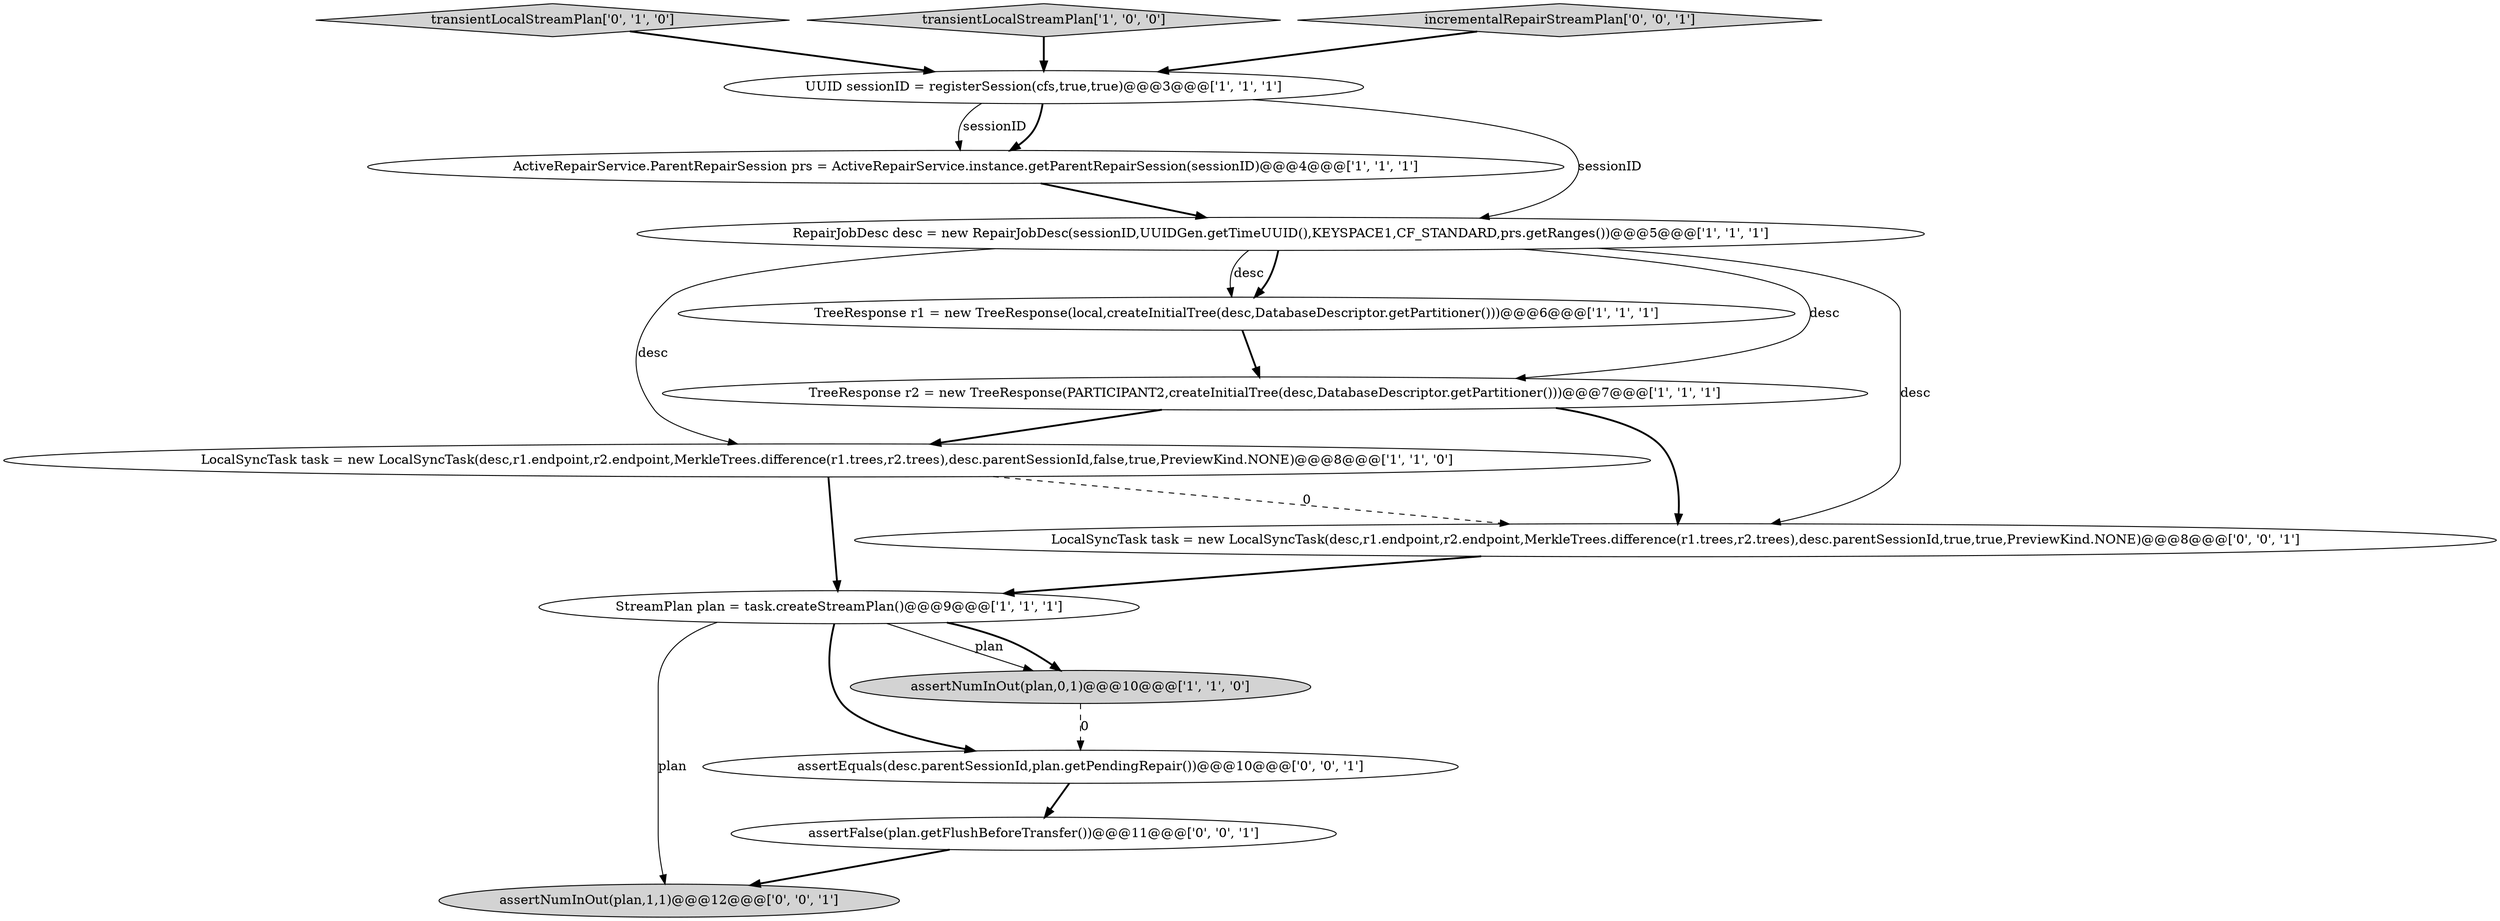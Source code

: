 digraph {
0 [style = filled, label = "TreeResponse r2 = new TreeResponse(PARTICIPANT2,createInitialTree(desc,DatabaseDescriptor.getPartitioner()))@@@7@@@['1', '1', '1']", fillcolor = white, shape = ellipse image = "AAA0AAABBB1BBB"];
5 [style = filled, label = "assertNumInOut(plan,0,1)@@@10@@@['1', '1', '0']", fillcolor = lightgray, shape = ellipse image = "AAA0AAABBB1BBB"];
11 [style = filled, label = "assertEquals(desc.parentSessionId,plan.getPendingRepair())@@@10@@@['0', '0', '1']", fillcolor = white, shape = ellipse image = "AAA0AAABBB3BBB"];
7 [style = filled, label = "ActiveRepairService.ParentRepairSession prs = ActiveRepairService.instance.getParentRepairSession(sessionID)@@@4@@@['1', '1', '1']", fillcolor = white, shape = ellipse image = "AAA0AAABBB1BBB"];
9 [style = filled, label = "transientLocalStreamPlan['0', '1', '0']", fillcolor = lightgray, shape = diamond image = "AAA0AAABBB2BBB"];
12 [style = filled, label = "assertNumInOut(plan,1,1)@@@12@@@['0', '0', '1']", fillcolor = lightgray, shape = ellipse image = "AAA0AAABBB3BBB"];
2 [style = filled, label = "StreamPlan plan = task.createStreamPlan()@@@9@@@['1', '1', '1']", fillcolor = white, shape = ellipse image = "AAA0AAABBB1BBB"];
1 [style = filled, label = "transientLocalStreamPlan['1', '0', '0']", fillcolor = lightgray, shape = diamond image = "AAA0AAABBB1BBB"];
10 [style = filled, label = "assertFalse(plan.getFlushBeforeTransfer())@@@11@@@['0', '0', '1']", fillcolor = white, shape = ellipse image = "AAA0AAABBB3BBB"];
13 [style = filled, label = "incrementalRepairStreamPlan['0', '0', '1']", fillcolor = lightgray, shape = diamond image = "AAA0AAABBB3BBB"];
14 [style = filled, label = "LocalSyncTask task = new LocalSyncTask(desc,r1.endpoint,r2.endpoint,MerkleTrees.difference(r1.trees,r2.trees),desc.parentSessionId,true,true,PreviewKind.NONE)@@@8@@@['0', '0', '1']", fillcolor = white, shape = ellipse image = "AAA0AAABBB3BBB"];
8 [style = filled, label = "TreeResponse r1 = new TreeResponse(local,createInitialTree(desc,DatabaseDescriptor.getPartitioner()))@@@6@@@['1', '1', '1']", fillcolor = white, shape = ellipse image = "AAA0AAABBB1BBB"];
4 [style = filled, label = "RepairJobDesc desc = new RepairJobDesc(sessionID,UUIDGen.getTimeUUID(),KEYSPACE1,CF_STANDARD,prs.getRanges())@@@5@@@['1', '1', '1']", fillcolor = white, shape = ellipse image = "AAA0AAABBB1BBB"];
6 [style = filled, label = "LocalSyncTask task = new LocalSyncTask(desc,r1.endpoint,r2.endpoint,MerkleTrees.difference(r1.trees,r2.trees),desc.parentSessionId,false,true,PreviewKind.NONE)@@@8@@@['1', '1', '0']", fillcolor = white, shape = ellipse image = "AAA0AAABBB1BBB"];
3 [style = filled, label = "UUID sessionID = registerSession(cfs,true,true)@@@3@@@['1', '1', '1']", fillcolor = white, shape = ellipse image = "AAA0AAABBB1BBB"];
2->12 [style = solid, label="plan"];
0->6 [style = bold, label=""];
2->5 [style = solid, label="plan"];
4->6 [style = solid, label="desc"];
8->0 [style = bold, label=""];
2->11 [style = bold, label=""];
2->5 [style = bold, label=""];
6->14 [style = dashed, label="0"];
3->4 [style = solid, label="sessionID"];
9->3 [style = bold, label=""];
4->8 [style = bold, label=""];
3->7 [style = bold, label=""];
4->14 [style = solid, label="desc"];
6->2 [style = bold, label=""];
5->11 [style = dashed, label="0"];
4->0 [style = solid, label="desc"];
10->12 [style = bold, label=""];
1->3 [style = bold, label=""];
11->10 [style = bold, label=""];
7->4 [style = bold, label=""];
14->2 [style = bold, label=""];
13->3 [style = bold, label=""];
3->7 [style = solid, label="sessionID"];
0->14 [style = bold, label=""];
4->8 [style = solid, label="desc"];
}
